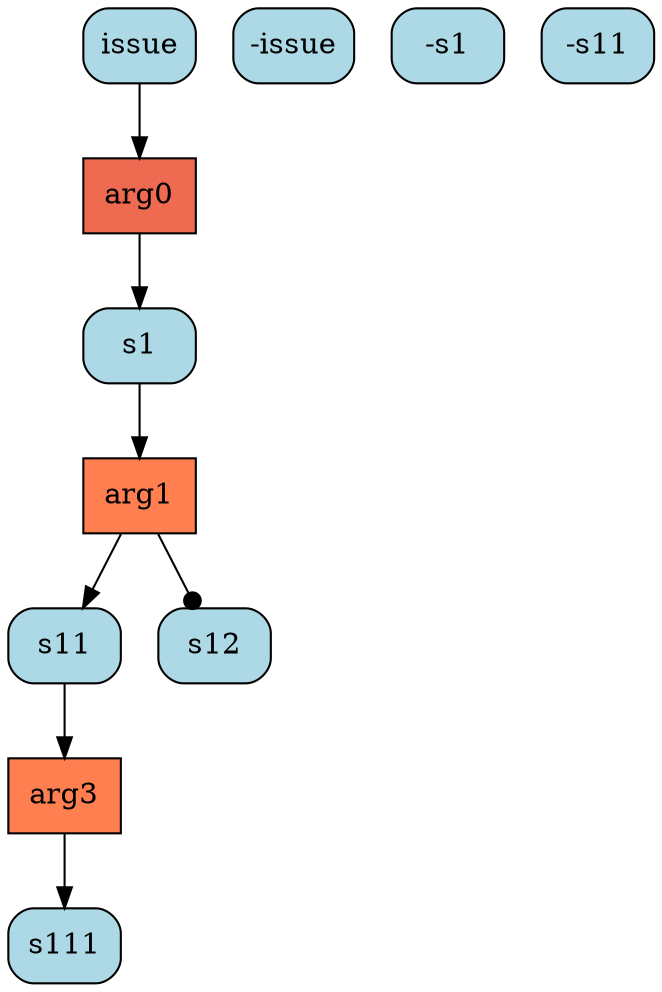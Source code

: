 digraph G{ 
"arg0" [color="black", fillcolor="coral2",fixedsize=false, shape=box, style="filled"]; 
"issue" [color="black", fillcolor="lightblue", fixedsize=false,  shape="box", style="rounded,filled"]; 
"-issue" [color="black", fillcolor="lightblue", fixedsize=false,  shape="box", style="rounded,filled"]; 
"s1" [color="black", fillcolor="lightblue", fixedsize=false,  shape="box", style="rounded,filled"]; 
"arg1" [color="black", fillcolor="coral",fixedsize=false, shape=box, style="filled"]; 
"-s1" [color="black", fillcolor="lightblue", fixedsize=false,  shape="box", style="rounded,filled"]; 
"s11" [color="black", fillcolor="lightblue", fixedsize=false,  shape="box", style="rounded,filled"]; 
"s12" [color="black", fillcolor="lightblue", fixedsize=false,  shape="box", style="rounded,filled"]; 
"arg3" [color="black", fillcolor="coral",fixedsize=false, shape=box, style="filled"]; 
"-s11" [color="black", fillcolor="lightblue", fixedsize=false,  shape="box", style="rounded,filled"]; 
"s111" [color="black", fillcolor="lightblue", fixedsize=false,  shape="box", style="rounded,filled"]; 
"issue" -> "arg0" ; 
"arg0" -> "s1" ; 
"s1" -> "arg1" ; 
"arg1" -> "s11" ; 
"arg1" -> "s12" [arrowhead=dot] ; 
"s11" -> "arg3" ; 
"arg3" -> "s111" ; 
}

